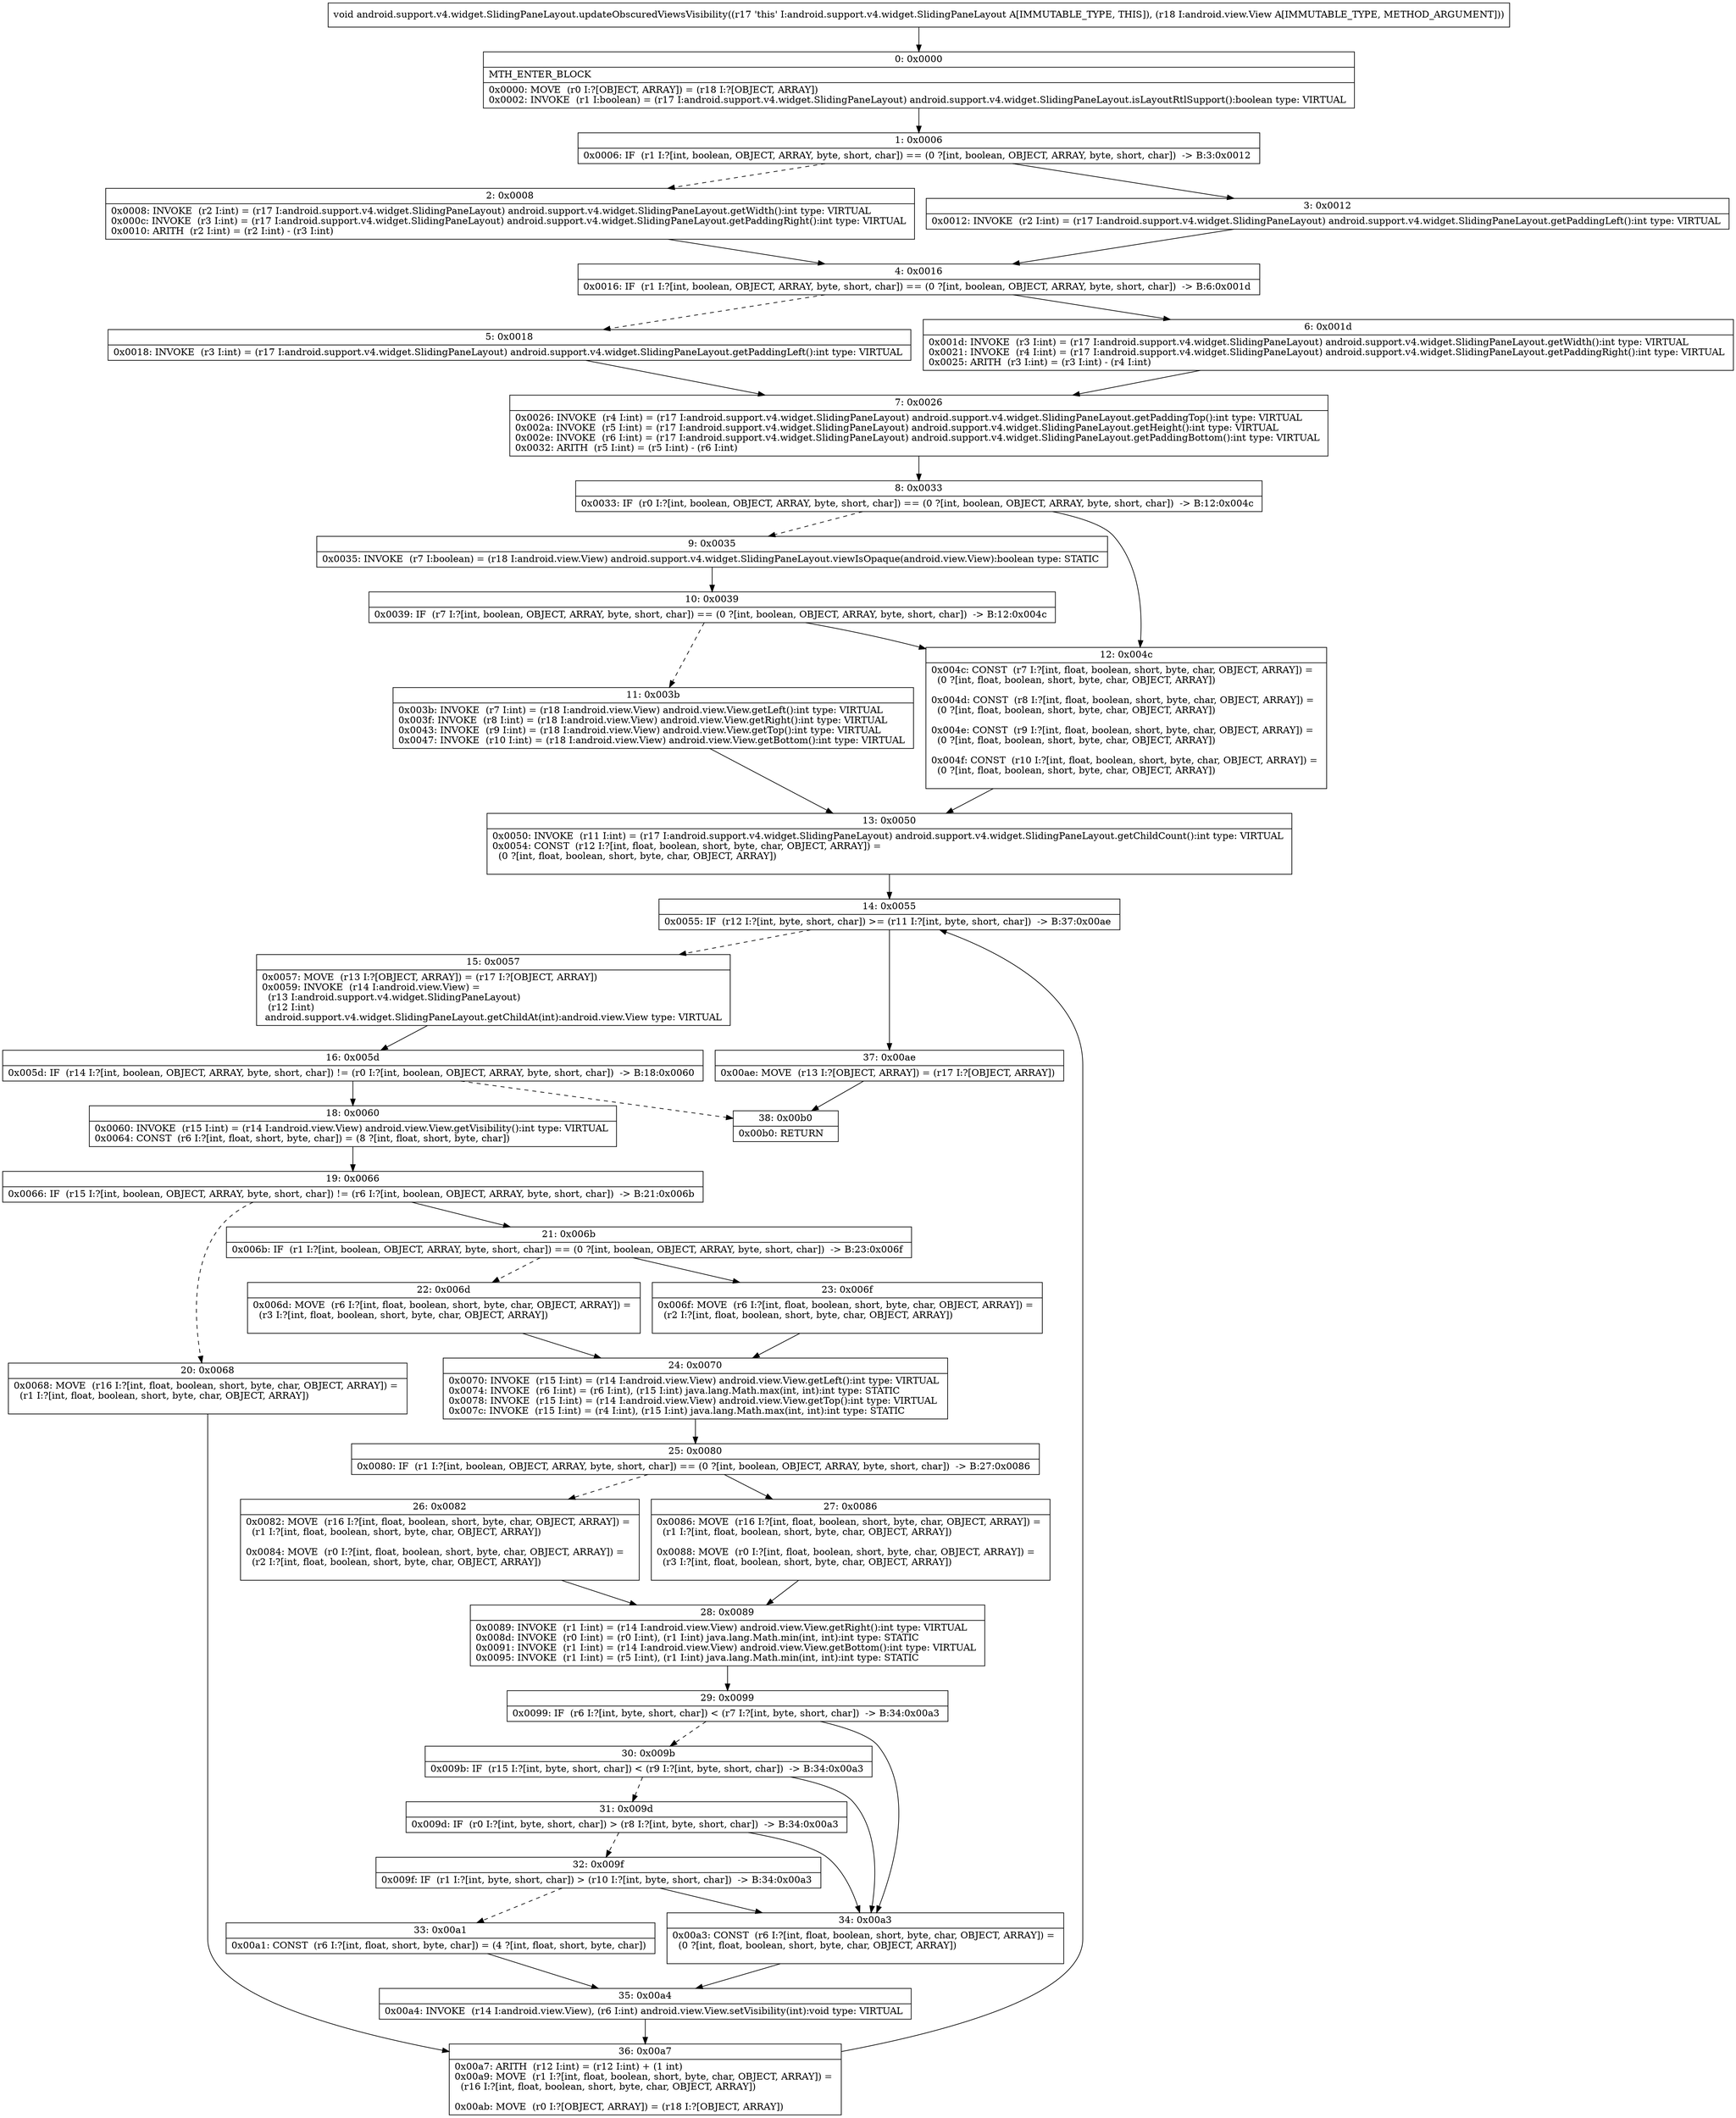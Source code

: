 digraph "CFG forandroid.support.v4.widget.SlidingPaneLayout.updateObscuredViewsVisibility(Landroid\/view\/View;)V" {
Node_0 [shape=record,label="{0\:\ 0x0000|MTH_ENTER_BLOCK\l|0x0000: MOVE  (r0 I:?[OBJECT, ARRAY]) = (r18 I:?[OBJECT, ARRAY]) \l0x0002: INVOKE  (r1 I:boolean) = (r17 I:android.support.v4.widget.SlidingPaneLayout) android.support.v4.widget.SlidingPaneLayout.isLayoutRtlSupport():boolean type: VIRTUAL \l}"];
Node_1 [shape=record,label="{1\:\ 0x0006|0x0006: IF  (r1 I:?[int, boolean, OBJECT, ARRAY, byte, short, char]) == (0 ?[int, boolean, OBJECT, ARRAY, byte, short, char])  \-\> B:3:0x0012 \l}"];
Node_2 [shape=record,label="{2\:\ 0x0008|0x0008: INVOKE  (r2 I:int) = (r17 I:android.support.v4.widget.SlidingPaneLayout) android.support.v4.widget.SlidingPaneLayout.getWidth():int type: VIRTUAL \l0x000c: INVOKE  (r3 I:int) = (r17 I:android.support.v4.widget.SlidingPaneLayout) android.support.v4.widget.SlidingPaneLayout.getPaddingRight():int type: VIRTUAL \l0x0010: ARITH  (r2 I:int) = (r2 I:int) \- (r3 I:int) \l}"];
Node_3 [shape=record,label="{3\:\ 0x0012|0x0012: INVOKE  (r2 I:int) = (r17 I:android.support.v4.widget.SlidingPaneLayout) android.support.v4.widget.SlidingPaneLayout.getPaddingLeft():int type: VIRTUAL \l}"];
Node_4 [shape=record,label="{4\:\ 0x0016|0x0016: IF  (r1 I:?[int, boolean, OBJECT, ARRAY, byte, short, char]) == (0 ?[int, boolean, OBJECT, ARRAY, byte, short, char])  \-\> B:6:0x001d \l}"];
Node_5 [shape=record,label="{5\:\ 0x0018|0x0018: INVOKE  (r3 I:int) = (r17 I:android.support.v4.widget.SlidingPaneLayout) android.support.v4.widget.SlidingPaneLayout.getPaddingLeft():int type: VIRTUAL \l}"];
Node_6 [shape=record,label="{6\:\ 0x001d|0x001d: INVOKE  (r3 I:int) = (r17 I:android.support.v4.widget.SlidingPaneLayout) android.support.v4.widget.SlidingPaneLayout.getWidth():int type: VIRTUAL \l0x0021: INVOKE  (r4 I:int) = (r17 I:android.support.v4.widget.SlidingPaneLayout) android.support.v4.widget.SlidingPaneLayout.getPaddingRight():int type: VIRTUAL \l0x0025: ARITH  (r3 I:int) = (r3 I:int) \- (r4 I:int) \l}"];
Node_7 [shape=record,label="{7\:\ 0x0026|0x0026: INVOKE  (r4 I:int) = (r17 I:android.support.v4.widget.SlidingPaneLayout) android.support.v4.widget.SlidingPaneLayout.getPaddingTop():int type: VIRTUAL \l0x002a: INVOKE  (r5 I:int) = (r17 I:android.support.v4.widget.SlidingPaneLayout) android.support.v4.widget.SlidingPaneLayout.getHeight():int type: VIRTUAL \l0x002e: INVOKE  (r6 I:int) = (r17 I:android.support.v4.widget.SlidingPaneLayout) android.support.v4.widget.SlidingPaneLayout.getPaddingBottom():int type: VIRTUAL \l0x0032: ARITH  (r5 I:int) = (r5 I:int) \- (r6 I:int) \l}"];
Node_8 [shape=record,label="{8\:\ 0x0033|0x0033: IF  (r0 I:?[int, boolean, OBJECT, ARRAY, byte, short, char]) == (0 ?[int, boolean, OBJECT, ARRAY, byte, short, char])  \-\> B:12:0x004c \l}"];
Node_9 [shape=record,label="{9\:\ 0x0035|0x0035: INVOKE  (r7 I:boolean) = (r18 I:android.view.View) android.support.v4.widget.SlidingPaneLayout.viewIsOpaque(android.view.View):boolean type: STATIC \l}"];
Node_10 [shape=record,label="{10\:\ 0x0039|0x0039: IF  (r7 I:?[int, boolean, OBJECT, ARRAY, byte, short, char]) == (0 ?[int, boolean, OBJECT, ARRAY, byte, short, char])  \-\> B:12:0x004c \l}"];
Node_11 [shape=record,label="{11\:\ 0x003b|0x003b: INVOKE  (r7 I:int) = (r18 I:android.view.View) android.view.View.getLeft():int type: VIRTUAL \l0x003f: INVOKE  (r8 I:int) = (r18 I:android.view.View) android.view.View.getRight():int type: VIRTUAL \l0x0043: INVOKE  (r9 I:int) = (r18 I:android.view.View) android.view.View.getTop():int type: VIRTUAL \l0x0047: INVOKE  (r10 I:int) = (r18 I:android.view.View) android.view.View.getBottom():int type: VIRTUAL \l}"];
Node_12 [shape=record,label="{12\:\ 0x004c|0x004c: CONST  (r7 I:?[int, float, boolean, short, byte, char, OBJECT, ARRAY]) = \l  (0 ?[int, float, boolean, short, byte, char, OBJECT, ARRAY])\l \l0x004d: CONST  (r8 I:?[int, float, boolean, short, byte, char, OBJECT, ARRAY]) = \l  (0 ?[int, float, boolean, short, byte, char, OBJECT, ARRAY])\l \l0x004e: CONST  (r9 I:?[int, float, boolean, short, byte, char, OBJECT, ARRAY]) = \l  (0 ?[int, float, boolean, short, byte, char, OBJECT, ARRAY])\l \l0x004f: CONST  (r10 I:?[int, float, boolean, short, byte, char, OBJECT, ARRAY]) = \l  (0 ?[int, float, boolean, short, byte, char, OBJECT, ARRAY])\l \l}"];
Node_13 [shape=record,label="{13\:\ 0x0050|0x0050: INVOKE  (r11 I:int) = (r17 I:android.support.v4.widget.SlidingPaneLayout) android.support.v4.widget.SlidingPaneLayout.getChildCount():int type: VIRTUAL \l0x0054: CONST  (r12 I:?[int, float, boolean, short, byte, char, OBJECT, ARRAY]) = \l  (0 ?[int, float, boolean, short, byte, char, OBJECT, ARRAY])\l \l}"];
Node_14 [shape=record,label="{14\:\ 0x0055|0x0055: IF  (r12 I:?[int, byte, short, char]) \>= (r11 I:?[int, byte, short, char])  \-\> B:37:0x00ae \l}"];
Node_15 [shape=record,label="{15\:\ 0x0057|0x0057: MOVE  (r13 I:?[OBJECT, ARRAY]) = (r17 I:?[OBJECT, ARRAY]) \l0x0059: INVOKE  (r14 I:android.view.View) = \l  (r13 I:android.support.v4.widget.SlidingPaneLayout)\l  (r12 I:int)\l android.support.v4.widget.SlidingPaneLayout.getChildAt(int):android.view.View type: VIRTUAL \l}"];
Node_16 [shape=record,label="{16\:\ 0x005d|0x005d: IF  (r14 I:?[int, boolean, OBJECT, ARRAY, byte, short, char]) != (r0 I:?[int, boolean, OBJECT, ARRAY, byte, short, char])  \-\> B:18:0x0060 \l}"];
Node_18 [shape=record,label="{18\:\ 0x0060|0x0060: INVOKE  (r15 I:int) = (r14 I:android.view.View) android.view.View.getVisibility():int type: VIRTUAL \l0x0064: CONST  (r6 I:?[int, float, short, byte, char]) = (8 ?[int, float, short, byte, char]) \l}"];
Node_19 [shape=record,label="{19\:\ 0x0066|0x0066: IF  (r15 I:?[int, boolean, OBJECT, ARRAY, byte, short, char]) != (r6 I:?[int, boolean, OBJECT, ARRAY, byte, short, char])  \-\> B:21:0x006b \l}"];
Node_20 [shape=record,label="{20\:\ 0x0068|0x0068: MOVE  (r16 I:?[int, float, boolean, short, byte, char, OBJECT, ARRAY]) = \l  (r1 I:?[int, float, boolean, short, byte, char, OBJECT, ARRAY])\l \l}"];
Node_21 [shape=record,label="{21\:\ 0x006b|0x006b: IF  (r1 I:?[int, boolean, OBJECT, ARRAY, byte, short, char]) == (0 ?[int, boolean, OBJECT, ARRAY, byte, short, char])  \-\> B:23:0x006f \l}"];
Node_22 [shape=record,label="{22\:\ 0x006d|0x006d: MOVE  (r6 I:?[int, float, boolean, short, byte, char, OBJECT, ARRAY]) = \l  (r3 I:?[int, float, boolean, short, byte, char, OBJECT, ARRAY])\l \l}"];
Node_23 [shape=record,label="{23\:\ 0x006f|0x006f: MOVE  (r6 I:?[int, float, boolean, short, byte, char, OBJECT, ARRAY]) = \l  (r2 I:?[int, float, boolean, short, byte, char, OBJECT, ARRAY])\l \l}"];
Node_24 [shape=record,label="{24\:\ 0x0070|0x0070: INVOKE  (r15 I:int) = (r14 I:android.view.View) android.view.View.getLeft():int type: VIRTUAL \l0x0074: INVOKE  (r6 I:int) = (r6 I:int), (r15 I:int) java.lang.Math.max(int, int):int type: STATIC \l0x0078: INVOKE  (r15 I:int) = (r14 I:android.view.View) android.view.View.getTop():int type: VIRTUAL \l0x007c: INVOKE  (r15 I:int) = (r4 I:int), (r15 I:int) java.lang.Math.max(int, int):int type: STATIC \l}"];
Node_25 [shape=record,label="{25\:\ 0x0080|0x0080: IF  (r1 I:?[int, boolean, OBJECT, ARRAY, byte, short, char]) == (0 ?[int, boolean, OBJECT, ARRAY, byte, short, char])  \-\> B:27:0x0086 \l}"];
Node_26 [shape=record,label="{26\:\ 0x0082|0x0082: MOVE  (r16 I:?[int, float, boolean, short, byte, char, OBJECT, ARRAY]) = \l  (r1 I:?[int, float, boolean, short, byte, char, OBJECT, ARRAY])\l \l0x0084: MOVE  (r0 I:?[int, float, boolean, short, byte, char, OBJECT, ARRAY]) = \l  (r2 I:?[int, float, boolean, short, byte, char, OBJECT, ARRAY])\l \l}"];
Node_27 [shape=record,label="{27\:\ 0x0086|0x0086: MOVE  (r16 I:?[int, float, boolean, short, byte, char, OBJECT, ARRAY]) = \l  (r1 I:?[int, float, boolean, short, byte, char, OBJECT, ARRAY])\l \l0x0088: MOVE  (r0 I:?[int, float, boolean, short, byte, char, OBJECT, ARRAY]) = \l  (r3 I:?[int, float, boolean, short, byte, char, OBJECT, ARRAY])\l \l}"];
Node_28 [shape=record,label="{28\:\ 0x0089|0x0089: INVOKE  (r1 I:int) = (r14 I:android.view.View) android.view.View.getRight():int type: VIRTUAL \l0x008d: INVOKE  (r0 I:int) = (r0 I:int), (r1 I:int) java.lang.Math.min(int, int):int type: STATIC \l0x0091: INVOKE  (r1 I:int) = (r14 I:android.view.View) android.view.View.getBottom():int type: VIRTUAL \l0x0095: INVOKE  (r1 I:int) = (r5 I:int), (r1 I:int) java.lang.Math.min(int, int):int type: STATIC \l}"];
Node_29 [shape=record,label="{29\:\ 0x0099|0x0099: IF  (r6 I:?[int, byte, short, char]) \< (r7 I:?[int, byte, short, char])  \-\> B:34:0x00a3 \l}"];
Node_30 [shape=record,label="{30\:\ 0x009b|0x009b: IF  (r15 I:?[int, byte, short, char]) \< (r9 I:?[int, byte, short, char])  \-\> B:34:0x00a3 \l}"];
Node_31 [shape=record,label="{31\:\ 0x009d|0x009d: IF  (r0 I:?[int, byte, short, char]) \> (r8 I:?[int, byte, short, char])  \-\> B:34:0x00a3 \l}"];
Node_32 [shape=record,label="{32\:\ 0x009f|0x009f: IF  (r1 I:?[int, byte, short, char]) \> (r10 I:?[int, byte, short, char])  \-\> B:34:0x00a3 \l}"];
Node_33 [shape=record,label="{33\:\ 0x00a1|0x00a1: CONST  (r6 I:?[int, float, short, byte, char]) = (4 ?[int, float, short, byte, char]) \l}"];
Node_34 [shape=record,label="{34\:\ 0x00a3|0x00a3: CONST  (r6 I:?[int, float, boolean, short, byte, char, OBJECT, ARRAY]) = \l  (0 ?[int, float, boolean, short, byte, char, OBJECT, ARRAY])\l \l}"];
Node_35 [shape=record,label="{35\:\ 0x00a4|0x00a4: INVOKE  (r14 I:android.view.View), (r6 I:int) android.view.View.setVisibility(int):void type: VIRTUAL \l}"];
Node_36 [shape=record,label="{36\:\ 0x00a7|0x00a7: ARITH  (r12 I:int) = (r12 I:int) + (1 int) \l0x00a9: MOVE  (r1 I:?[int, float, boolean, short, byte, char, OBJECT, ARRAY]) = \l  (r16 I:?[int, float, boolean, short, byte, char, OBJECT, ARRAY])\l \l0x00ab: MOVE  (r0 I:?[OBJECT, ARRAY]) = (r18 I:?[OBJECT, ARRAY]) \l}"];
Node_37 [shape=record,label="{37\:\ 0x00ae|0x00ae: MOVE  (r13 I:?[OBJECT, ARRAY]) = (r17 I:?[OBJECT, ARRAY]) \l}"];
Node_38 [shape=record,label="{38\:\ 0x00b0|0x00b0: RETURN   \l}"];
MethodNode[shape=record,label="{void android.support.v4.widget.SlidingPaneLayout.updateObscuredViewsVisibility((r17 'this' I:android.support.v4.widget.SlidingPaneLayout A[IMMUTABLE_TYPE, THIS]), (r18 I:android.view.View A[IMMUTABLE_TYPE, METHOD_ARGUMENT])) }"];
MethodNode -> Node_0;
Node_0 -> Node_1;
Node_1 -> Node_2[style=dashed];
Node_1 -> Node_3;
Node_2 -> Node_4;
Node_3 -> Node_4;
Node_4 -> Node_5[style=dashed];
Node_4 -> Node_6;
Node_5 -> Node_7;
Node_6 -> Node_7;
Node_7 -> Node_8;
Node_8 -> Node_9[style=dashed];
Node_8 -> Node_12;
Node_9 -> Node_10;
Node_10 -> Node_11[style=dashed];
Node_10 -> Node_12;
Node_11 -> Node_13;
Node_12 -> Node_13;
Node_13 -> Node_14;
Node_14 -> Node_15[style=dashed];
Node_14 -> Node_37;
Node_15 -> Node_16;
Node_16 -> Node_18;
Node_16 -> Node_38[style=dashed];
Node_18 -> Node_19;
Node_19 -> Node_20[style=dashed];
Node_19 -> Node_21;
Node_20 -> Node_36;
Node_21 -> Node_22[style=dashed];
Node_21 -> Node_23;
Node_22 -> Node_24;
Node_23 -> Node_24;
Node_24 -> Node_25;
Node_25 -> Node_26[style=dashed];
Node_25 -> Node_27;
Node_26 -> Node_28;
Node_27 -> Node_28;
Node_28 -> Node_29;
Node_29 -> Node_30[style=dashed];
Node_29 -> Node_34;
Node_30 -> Node_31[style=dashed];
Node_30 -> Node_34;
Node_31 -> Node_32[style=dashed];
Node_31 -> Node_34;
Node_32 -> Node_33[style=dashed];
Node_32 -> Node_34;
Node_33 -> Node_35;
Node_34 -> Node_35;
Node_35 -> Node_36;
Node_36 -> Node_14;
Node_37 -> Node_38;
}

